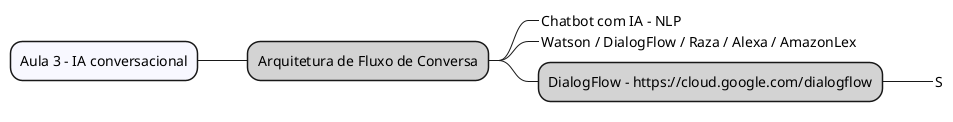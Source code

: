 @startmindmap

*[#F8F8FF] Aula 3 - IA conversacional

**[#LightGray] Arquitetura de Fluxo de Conversa

***_ Chatbot com IA - NLP
***_ Watson / DialogFlow / Raza / Alexa / AmazonLex

***[#LightGray]  DialogFlow - https://cloud.google.com/dialogflow

****_  S


@endmindmap